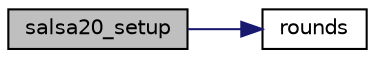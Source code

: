 digraph "salsa20_setup"
{
 // LATEX_PDF_SIZE
  edge [fontname="Helvetica",fontsize="10",labelfontname="Helvetica",labelfontsize="10"];
  node [fontname="Helvetica",fontsize="10",shape=record];
  rankdir="LR";
  Node0 [label="salsa20_setup",height=0.2,width=0.4,color="black", fillcolor="grey75", style="filled", fontcolor="black",tooltip="Initialize an Salsa20 context (only the key)"];
  Node0 -> Node1 [color="midnightblue",fontsize="10",style="solid"];
  Node1 [label="rounds",height=0.2,width=0.4,color="black", fillcolor="white", style="filled",URL="$kseed_8c.html#a51da46362a22c8107683876e9c12ec82",tooltip=" "];
}

